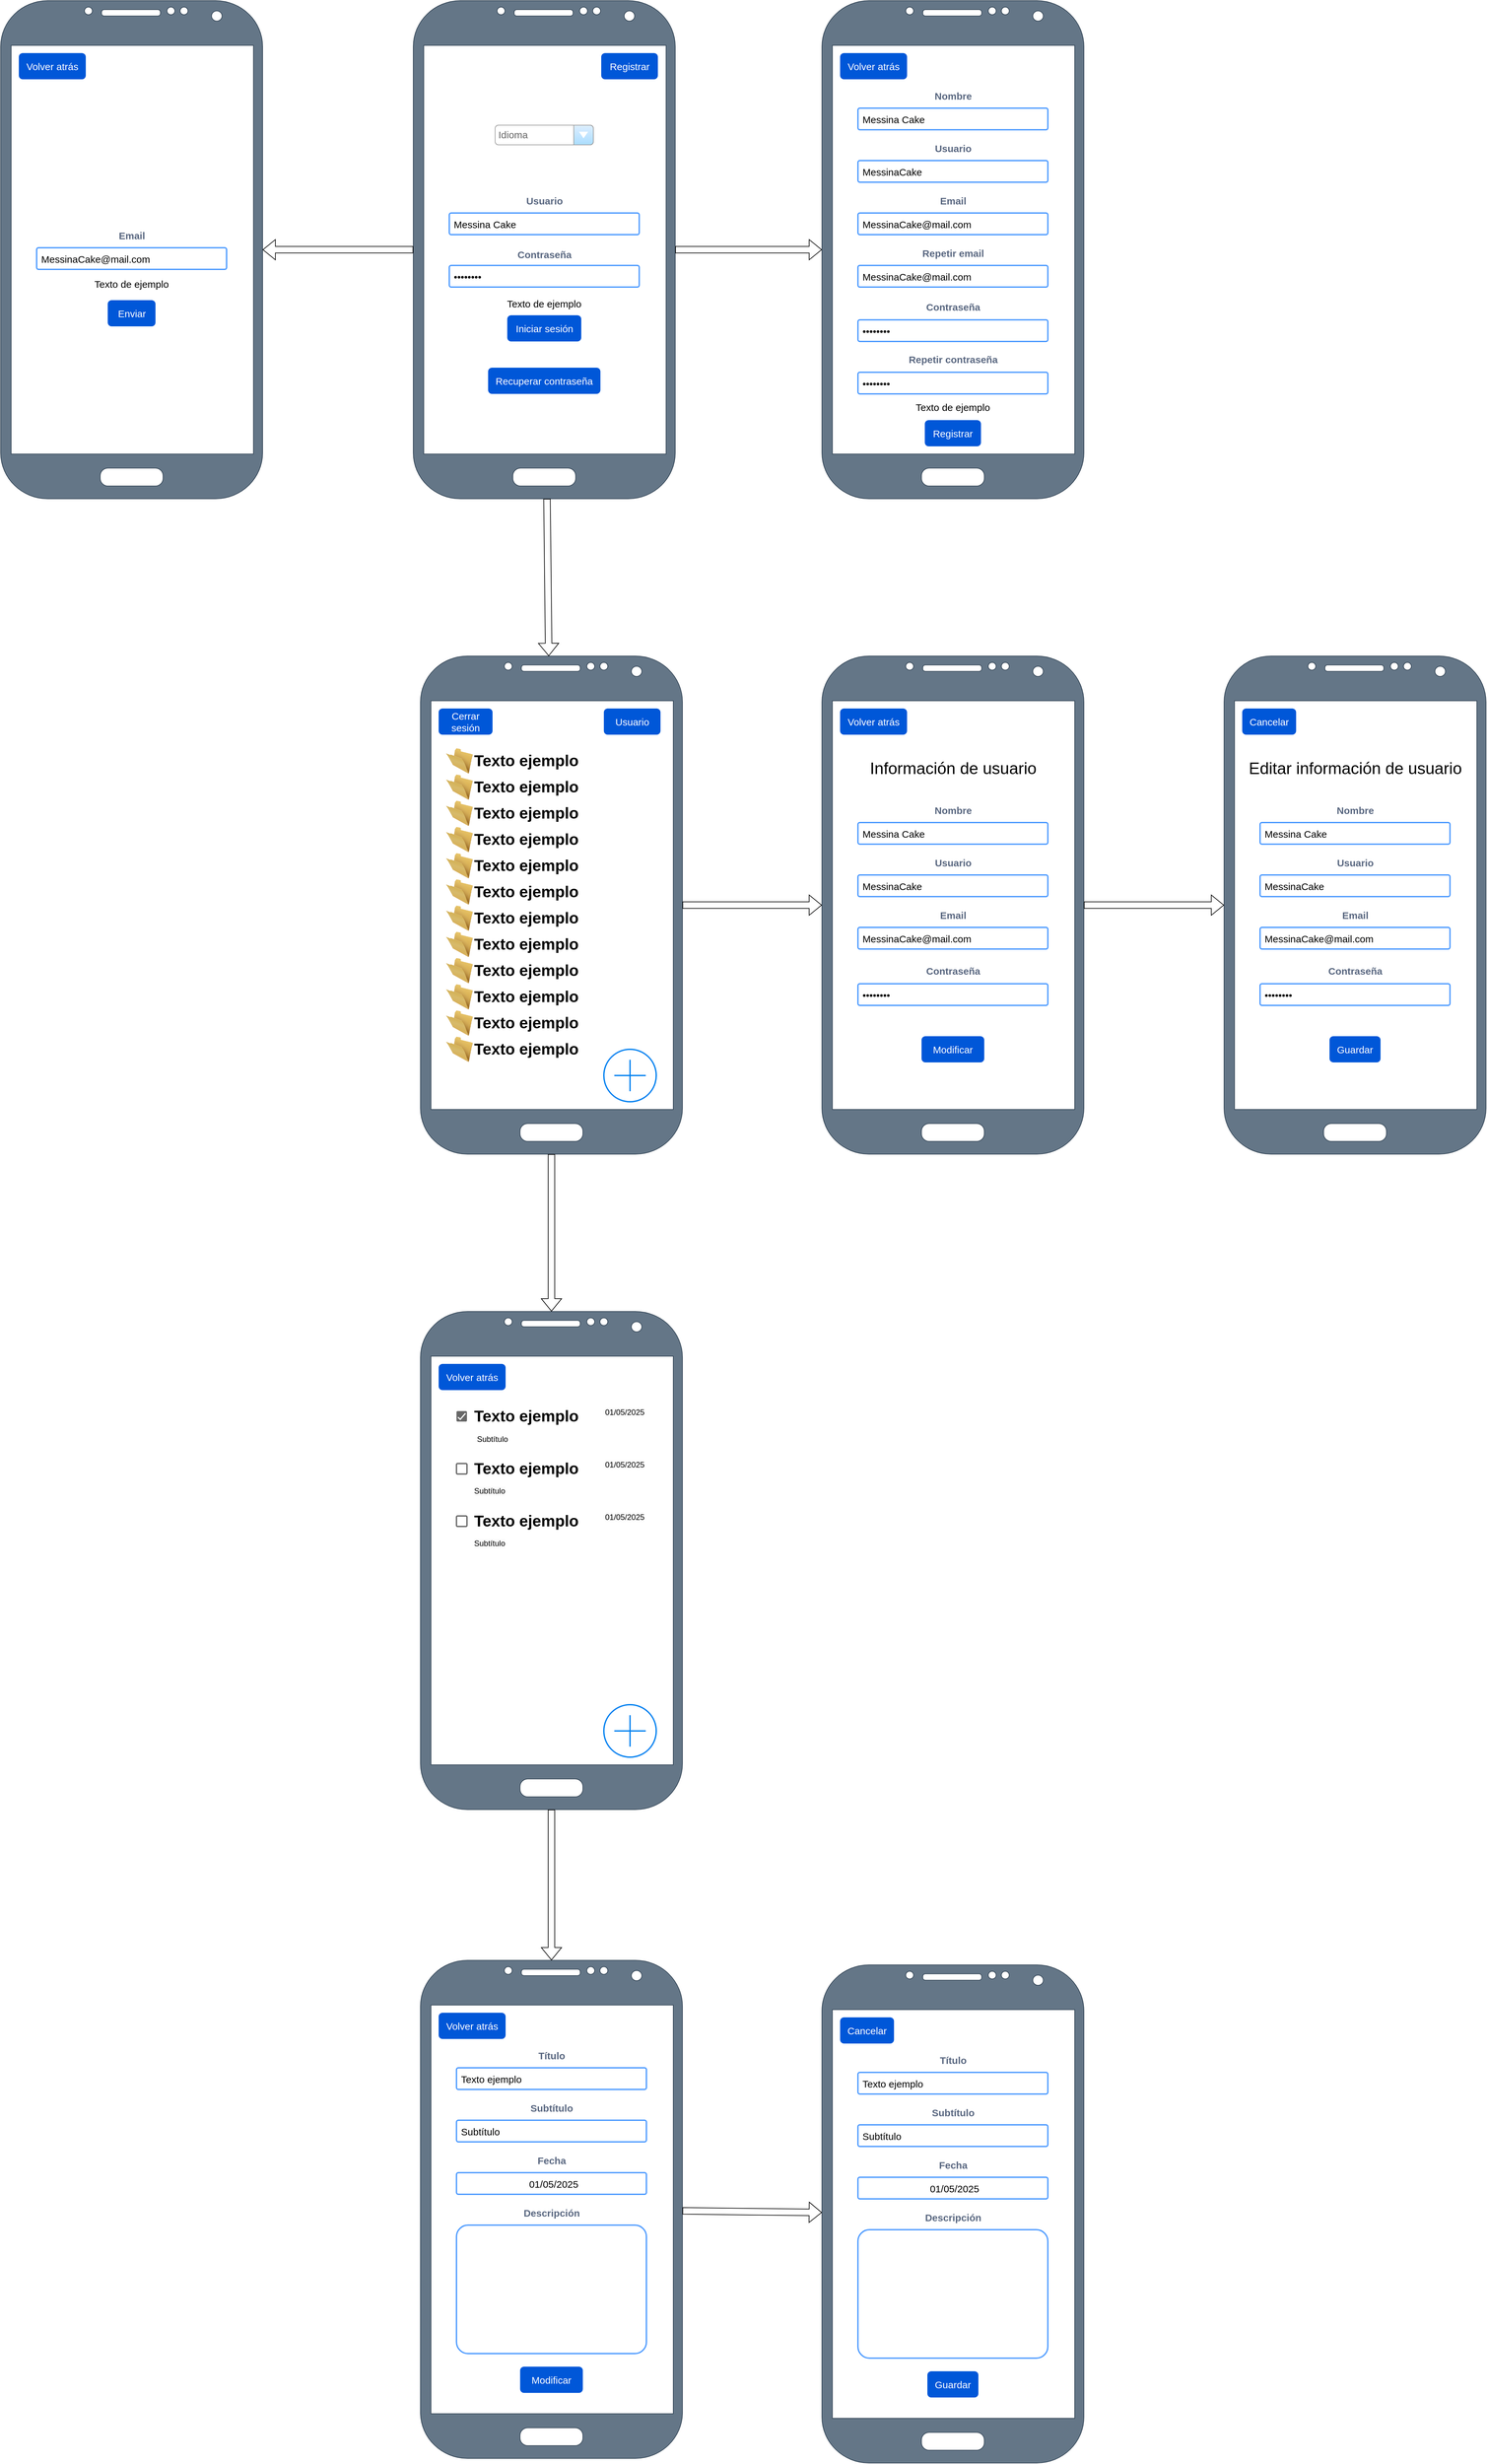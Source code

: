 <mxfile version="26.1.1">
  <diagram name="Página-1" id="flc5sUwKKdCrUPmqjPBa">
    <mxGraphModel dx="2868" dy="1750" grid="1" gridSize="10" guides="1" tooltips="1" connect="1" arrows="1" fold="1" page="1" pageScale="1" pageWidth="827" pageHeight="1169" math="0" shadow="0">
      <root>
        <mxCell id="0" />
        <mxCell id="1" parent="0" />
        <mxCell id="EY-6DQ8W8kvqgW8gxiSP-1" value="" style="verticalLabelPosition=bottom;verticalAlign=top;html=1;shadow=0;dashed=0;strokeWidth=1;shape=mxgraph.android.phone2;strokeColor=#314354;fillColor=#647687;fontColor=#ffffff;" parent="1" vertex="1">
          <mxGeometry x="630.03" y="40" width="400" height="760" as="geometry" />
        </mxCell>
        <mxCell id="EY-6DQ8W8kvqgW8gxiSP-2" value="&lt;sup&gt;&lt;font style=&quot;font-size: 15px;&quot;&gt;Usuario&lt;/font&gt;&lt;/sup&gt;" style="fillColor=none;strokeColor=none;html=1;fontSize=12;fontStyle=0;align=center;fontColor=#596780;fontStyle=1;fontSize=11" parent="1" vertex="1">
          <mxGeometry x="687.53" y="337" width="285" height="20" as="geometry" />
        </mxCell>
        <mxCell id="EY-6DQ8W8kvqgW8gxiSP-3" value="&lt;font style=&quot;font-size: 15px;&quot;&gt;Messina Cake&lt;/font&gt;" style="rounded=1;arcSize=9;align=left;spacingLeft=5;strokeColor=#4C9AFF;html=1;strokeWidth=2;fontSize=12" parent="1" vertex="1">
          <mxGeometry x="685.04" y="364" width="290" height="33" as="geometry" />
        </mxCell>
        <mxCell id="EY-6DQ8W8kvqgW8gxiSP-4" value="&lt;font style=&quot;font-size: 15px;&quot;&gt;Contraseña&lt;/font&gt;" style="fillColor=none;strokeColor=none;html=1;fontSize=11;fontStyle=0;align=center;fontColor=#596780;fontStyle=1;fontSize=11" parent="1" vertex="1">
          <mxGeometry x="687.53" y="417" width="285" height="20" as="geometry" />
        </mxCell>
        <mxCell id="EY-6DQ8W8kvqgW8gxiSP-5" value="&lt;font style=&quot;font-size: 15px;&quot;&gt;••••••••&lt;/font&gt;" style="rounded=1;arcSize=9;align=left;spacingLeft=5;strokeColor=#4C9AFF;html=1;strokeWidth=2;fontSize=12" parent="1" vertex="1">
          <mxGeometry x="685.04" y="444" width="290" height="33" as="geometry" />
        </mxCell>
        <mxCell id="EY-6DQ8W8kvqgW8gxiSP-6" value="&lt;font style=&quot;font-size: 15px;&quot;&gt;Iniciar sesión&lt;/font&gt;" style="rounded=1;fillColor=#0057D8;strokeColor=none;html=1;whiteSpace=wrap;fontColor=#ffffff;align=center;verticalAlign=middle;fontStyle=0;fontSize=12;sketch=0;" parent="1" vertex="1">
          <mxGeometry x="773.53" y="520" width="113" height="40" as="geometry" />
        </mxCell>
        <mxCell id="EY-6DQ8W8kvqgW8gxiSP-7" value="&lt;font style=&quot;font-size: 15px;&quot;&gt;Recuperar contraseña&lt;/font&gt;" style="rounded=1;fillColor=#0057D8;strokeColor=none;html=1;whiteSpace=wrap;fontColor=#ffffff;align=center;verticalAlign=middle;fontStyle=0;fontSize=12;sketch=0;" parent="1" vertex="1">
          <mxGeometry x="744.28" y="600" width="171.5" height="40" as="geometry" />
        </mxCell>
        <mxCell id="EY-6DQ8W8kvqgW8gxiSP-8" value="&lt;font style=&quot;font-size: 15px;&quot;&gt;Registrar&lt;/font&gt;" style="rounded=1;fillColor=#0057D8;strokeColor=none;html=1;whiteSpace=wrap;fontColor=#ffffff;align=center;verticalAlign=middle;fontStyle=0;fontSize=12;sketch=0;" parent="1" vertex="1">
          <mxGeometry x="917.03" y="120" width="86.5" height="40" as="geometry" />
        </mxCell>
        <mxCell id="EY-6DQ8W8kvqgW8gxiSP-9" value="&lt;font style=&quot;font-size: 15px;&quot;&gt;Idioma&lt;/font&gt;" style="strokeWidth=1;shadow=0;dashed=0;align=center;html=1;shape=mxgraph.mockup.forms.comboBox;strokeColor=#999999;fillColor=#ddeeff;align=left;fillColor2=#aaddff;mainText=;fontColor=#666666;fontSize=17;spacingLeft=3;gradientColor=none;" parent="1" vertex="1">
          <mxGeometry x="755.03" y="230" width="150" height="30" as="geometry" />
        </mxCell>
        <mxCell id="EY-6DQ8W8kvqgW8gxiSP-10" value="" style="verticalLabelPosition=bottom;verticalAlign=top;html=1;shadow=0;dashed=0;strokeWidth=1;shape=mxgraph.android.phone2;strokeColor=#314354;fillColor=#647687;fontColor=#ffffff;" parent="1" vertex="1">
          <mxGeometry x="1254" y="40" width="400" height="760" as="geometry" />
        </mxCell>
        <mxCell id="EY-6DQ8W8kvqgW8gxiSP-11" value="&lt;sup&gt;&lt;font style=&quot;font-size: 15px;&quot;&gt;Nombre&lt;/font&gt;&lt;/sup&gt;" style="fillColor=none;strokeColor=none;html=1;fontSize=12;fontStyle=0;align=center;fontColor=#596780;fontStyle=1;fontSize=11" parent="1" vertex="1">
          <mxGeometry x="1311.49" y="177" width="285" height="20" as="geometry" />
        </mxCell>
        <mxCell id="EY-6DQ8W8kvqgW8gxiSP-12" value="&lt;font style=&quot;font-size: 15px;&quot;&gt;Messina Cake&lt;/font&gt;" style="rounded=1;arcSize=9;align=left;spacingLeft=5;strokeColor=#4C9AFF;html=1;strokeWidth=2;fontSize=12" parent="1" vertex="1">
          <mxGeometry x="1309" y="204" width="290" height="33" as="geometry" />
        </mxCell>
        <mxCell id="EY-6DQ8W8kvqgW8gxiSP-16" value="&lt;font style=&quot;font-size: 15px;&quot;&gt;Registrar&lt;/font&gt;" style="rounded=1;fillColor=#0057D8;strokeColor=none;html=1;whiteSpace=wrap;fontColor=#ffffff;align=center;verticalAlign=middle;fontStyle=0;fontSize=12;sketch=0;" parent="1" vertex="1">
          <mxGeometry x="1411.1" y="680" width="85.75" height="40" as="geometry" />
        </mxCell>
        <mxCell id="EY-6DQ8W8kvqgW8gxiSP-17" value="&lt;font style=&quot;font-size: 15px;&quot;&gt;Volver atrás&lt;/font&gt;" style="rounded=1;fillColor=#0057D8;strokeColor=none;html=1;whiteSpace=wrap;fontColor=#ffffff;align=center;verticalAlign=middle;fontStyle=0;fontSize=12;sketch=0;" parent="1" vertex="1">
          <mxGeometry x="1281.75" y="120" width="102.25" height="40" as="geometry" />
        </mxCell>
        <mxCell id="EY-6DQ8W8kvqgW8gxiSP-19" value="&lt;sup&gt;&lt;font style=&quot;font-size: 15px;&quot;&gt;Repetir email&lt;/font&gt;&lt;/sup&gt;" style="fillColor=none;strokeColor=none;html=1;fontSize=12;fontStyle=0;align=center;fontColor=#596780;fontStyle=1;fontSize=11" parent="1" vertex="1">
          <mxGeometry x="1311.48" y="417" width="285" height="20" as="geometry" />
        </mxCell>
        <mxCell id="EY-6DQ8W8kvqgW8gxiSP-20" value="&lt;span style=&quot;font-size: 15px;&quot;&gt;MessinaCake@mail.com&lt;/span&gt;" style="rounded=1;arcSize=9;align=left;spacingLeft=5;strokeColor=#4C9AFF;html=1;strokeWidth=2;fontSize=12" parent="1" vertex="1">
          <mxGeometry x="1308.99" y="444" width="290" height="33" as="geometry" />
        </mxCell>
        <mxCell id="EY-6DQ8W8kvqgW8gxiSP-25" value="&lt;font style=&quot;font-size: 15px;&quot;&gt;Contraseña&lt;/font&gt;" style="fillColor=none;strokeColor=none;html=1;fontSize=11;fontStyle=0;align=center;fontColor=#596780;fontStyle=1;fontSize=11" parent="1" vertex="1">
          <mxGeometry x="1311.5" y="497" width="285" height="20" as="geometry" />
        </mxCell>
        <mxCell id="EY-6DQ8W8kvqgW8gxiSP-26" value="&lt;font style=&quot;font-size: 15px;&quot;&gt;••••••••&lt;/font&gt;" style="rounded=1;arcSize=9;align=left;spacingLeft=5;strokeColor=#4C9AFF;html=1;strokeWidth=2;fontSize=12" parent="1" vertex="1">
          <mxGeometry x="1309" y="527" width="290" height="33" as="geometry" />
        </mxCell>
        <mxCell id="EY-6DQ8W8kvqgW8gxiSP-27" value="&lt;font style=&quot;font-size: 15px;&quot;&gt;Repetir contraseña&lt;/font&gt;" style="fillColor=none;strokeColor=none;html=1;fontSize=11;fontStyle=0;align=center;fontColor=#596780;fontStyle=1;fontSize=11" parent="1" vertex="1">
          <mxGeometry x="1311.5" y="577" width="285" height="20" as="geometry" />
        </mxCell>
        <mxCell id="EY-6DQ8W8kvqgW8gxiSP-28" value="&lt;font style=&quot;font-size: 15px;&quot;&gt;••••••••&lt;/font&gt;" style="rounded=1;arcSize=9;align=left;spacingLeft=5;strokeColor=#4C9AFF;html=1;strokeWidth=2;fontSize=12" parent="1" vertex="1">
          <mxGeometry x="1309" y="607" width="290" height="33" as="geometry" />
        </mxCell>
        <mxCell id="EY-6DQ8W8kvqgW8gxiSP-29" value="&lt;sup&gt;&lt;font style=&quot;font-size: 15px;&quot;&gt;Usuario&lt;/font&gt;&lt;/sup&gt;" style="fillColor=none;strokeColor=none;html=1;fontSize=12;fontStyle=0;align=center;fontColor=#596780;fontStyle=1;fontSize=11" parent="1" vertex="1">
          <mxGeometry x="1311.49" y="257" width="285" height="20" as="geometry" />
        </mxCell>
        <mxCell id="EY-6DQ8W8kvqgW8gxiSP-30" value="&lt;font style=&quot;font-size: 15px;&quot;&gt;MessinaCake&lt;/font&gt;" style="rounded=1;arcSize=9;align=left;spacingLeft=5;strokeColor=#4C9AFF;html=1;strokeWidth=2;fontSize=12" parent="1" vertex="1">
          <mxGeometry x="1309" y="284" width="290" height="33" as="geometry" />
        </mxCell>
        <mxCell id="EY-6DQ8W8kvqgW8gxiSP-31" value="&lt;sup&gt;&lt;font style=&quot;font-size: 15px;&quot;&gt;Email&lt;/font&gt;&lt;/sup&gt;" style="fillColor=none;strokeColor=none;html=1;fontSize=12;fontStyle=0;align=center;fontColor=#596780;fontStyle=1;fontSize=11" parent="1" vertex="1">
          <mxGeometry x="1311.49" y="337" width="285" height="20" as="geometry" />
        </mxCell>
        <mxCell id="EY-6DQ8W8kvqgW8gxiSP-32" value="&lt;font style=&quot;font-size: 15px;&quot;&gt;MessinaCake@mail.com&lt;/font&gt;" style="rounded=1;arcSize=9;align=left;spacingLeft=5;strokeColor=#4C9AFF;html=1;strokeWidth=2;fontSize=12" parent="1" vertex="1">
          <mxGeometry x="1309" y="364" width="290" height="33" as="geometry" />
        </mxCell>
        <mxCell id="EY-6DQ8W8kvqgW8gxiSP-33" value="&lt;font style=&quot;font-size: 15px;&quot;&gt;Texto de ejemplo&lt;/font&gt;" style="text;html=1;align=center;verticalAlign=middle;whiteSpace=wrap;rounded=0;" parent="1" vertex="1">
          <mxGeometry x="1393.98" y="645" width="120.03" height="30" as="geometry" />
        </mxCell>
        <mxCell id="EY-6DQ8W8kvqgW8gxiSP-37" value="&lt;font style=&quot;font-size: 15px;&quot;&gt;Texto de ejemplo&lt;/font&gt;" style="text;html=1;align=center;verticalAlign=middle;whiteSpace=wrap;rounded=0;" parent="1" vertex="1">
          <mxGeometry x="770.02" y="487" width="120.03" height="30" as="geometry" />
        </mxCell>
        <mxCell id="EY-6DQ8W8kvqgW8gxiSP-38" value="" style="verticalLabelPosition=bottom;verticalAlign=top;html=1;shadow=0;dashed=0;strokeWidth=1;shape=mxgraph.android.phone2;strokeColor=#314354;fillColor=#647687;fontColor=#ffffff;" parent="1" vertex="1">
          <mxGeometry y="40" width="400" height="760" as="geometry" />
        </mxCell>
        <mxCell id="EY-6DQ8W8kvqgW8gxiSP-41" value="&lt;font style=&quot;font-size: 15px;&quot;&gt;Enviar&lt;/font&gt;" style="rounded=1;fillColor=#0057D8;strokeColor=none;html=1;whiteSpace=wrap;fontColor=#ffffff;align=center;verticalAlign=middle;fontStyle=0;fontSize=12;sketch=0;" parent="1" vertex="1">
          <mxGeometry x="163.51" y="497" width="72.9" height="40" as="geometry" />
        </mxCell>
        <mxCell id="EY-6DQ8W8kvqgW8gxiSP-42" value="&lt;font style=&quot;font-size: 15px;&quot;&gt;Volver atrás&lt;/font&gt;" style="rounded=1;fillColor=#0057D8;strokeColor=none;html=1;whiteSpace=wrap;fontColor=#ffffff;align=center;verticalAlign=middle;fontStyle=0;fontSize=12;sketch=0;" parent="1" vertex="1">
          <mxGeometry x="27.75" y="120" width="102.25" height="40" as="geometry" />
        </mxCell>
        <mxCell id="EY-6DQ8W8kvqgW8gxiSP-51" value="&lt;sup&gt;&lt;font style=&quot;font-size: 15px;&quot;&gt;Email&lt;/font&gt;&lt;/sup&gt;" style="fillColor=none;strokeColor=none;html=1;fontSize=12;fontStyle=0;align=center;fontColor=#596780;fontStyle=1;fontSize=11" parent="1" vertex="1">
          <mxGeometry x="57.46" y="390" width="285" height="20" as="geometry" />
        </mxCell>
        <mxCell id="EY-6DQ8W8kvqgW8gxiSP-52" value="&lt;font style=&quot;font-size: 15px;&quot;&gt;MessinaCake@mail.com&lt;/font&gt;" style="rounded=1;arcSize=9;align=left;spacingLeft=5;strokeColor=#4C9AFF;html=1;strokeWidth=2;fontSize=12" parent="1" vertex="1">
          <mxGeometry x="54.97" y="417" width="290" height="33" as="geometry" />
        </mxCell>
        <mxCell id="EY-6DQ8W8kvqgW8gxiSP-53" value="&lt;font style=&quot;font-size: 15px;&quot;&gt;Texto de ejemplo&lt;/font&gt;" style="text;html=1;align=center;verticalAlign=middle;whiteSpace=wrap;rounded=0;" parent="1" vertex="1">
          <mxGeometry x="139.99" y="457" width="120.03" height="30" as="geometry" />
        </mxCell>
        <mxCell id="EY-6DQ8W8kvqgW8gxiSP-54" value="" style="verticalLabelPosition=bottom;verticalAlign=top;html=1;shadow=0;dashed=0;strokeWidth=1;shape=mxgraph.android.phone2;strokeColor=#314354;fillColor=#647687;fontColor=#ffffff;" parent="1" vertex="1">
          <mxGeometry x="1253.98" y="1040" width="400" height="760" as="geometry" />
        </mxCell>
        <mxCell id="EY-6DQ8W8kvqgW8gxiSP-55" value="&lt;sup&gt;&lt;font style=&quot;font-size: 15px;&quot;&gt;Nombre&lt;/font&gt;&lt;/sup&gt;" style="fillColor=none;strokeColor=none;html=1;fontSize=12;fontStyle=0;align=center;fontColor=#596780;fontStyle=1;fontSize=11" parent="1" vertex="1">
          <mxGeometry x="1311.48" y="1267" width="285" height="20" as="geometry" />
        </mxCell>
        <mxCell id="EY-6DQ8W8kvqgW8gxiSP-56" value="&lt;font style=&quot;font-size: 15px;&quot;&gt;Messina Cake&lt;/font&gt;" style="rounded=1;arcSize=9;align=left;spacingLeft=5;strokeColor=#4C9AFF;html=1;strokeWidth=2;fontSize=12" parent="1" vertex="1">
          <mxGeometry x="1308.99" y="1294" width="290" height="33" as="geometry" />
        </mxCell>
        <mxCell id="EY-6DQ8W8kvqgW8gxiSP-58" value="&lt;font style=&quot;font-size: 15px;&quot;&gt;Volver atrás&lt;/font&gt;" style="rounded=1;fillColor=#0057D8;strokeColor=none;html=1;whiteSpace=wrap;fontColor=#ffffff;align=center;verticalAlign=middle;fontStyle=0;fontSize=12;sketch=0;" parent="1" vertex="1">
          <mxGeometry x="1281.73" y="1120" width="102.25" height="40" as="geometry" />
        </mxCell>
        <mxCell id="EY-6DQ8W8kvqgW8gxiSP-61" value="&lt;font style=&quot;font-size: 15px;&quot;&gt;Contraseña&lt;/font&gt;" style="fillColor=none;strokeColor=none;html=1;fontSize=11;fontStyle=0;align=center;fontColor=#596780;fontStyle=1;fontSize=11" parent="1" vertex="1">
          <mxGeometry x="1311.48" y="1510" width="285" height="20" as="geometry" />
        </mxCell>
        <mxCell id="EY-6DQ8W8kvqgW8gxiSP-62" value="&lt;font style=&quot;font-size: 15px;&quot;&gt;••••••••&lt;/font&gt;" style="rounded=1;arcSize=9;align=left;spacingLeft=5;strokeColor=#4C9AFF;html=1;strokeWidth=2;fontSize=12" parent="1" vertex="1">
          <mxGeometry x="1308.98" y="1540" width="290" height="33" as="geometry" />
        </mxCell>
        <mxCell id="EY-6DQ8W8kvqgW8gxiSP-65" value="&lt;sup&gt;&lt;font style=&quot;font-size: 15px;&quot;&gt;Usuario&lt;/font&gt;&lt;/sup&gt;" style="fillColor=none;strokeColor=none;html=1;fontSize=12;fontStyle=0;align=center;fontColor=#596780;fontStyle=1;fontSize=11" parent="1" vertex="1">
          <mxGeometry x="1311.48" y="1347" width="285" height="20" as="geometry" />
        </mxCell>
        <mxCell id="EY-6DQ8W8kvqgW8gxiSP-66" value="&lt;font style=&quot;font-size: 15px;&quot;&gt;MessinaCake&lt;/font&gt;" style="rounded=1;arcSize=9;align=left;spacingLeft=5;strokeColor=#4C9AFF;html=1;strokeWidth=2;fontSize=12" parent="1" vertex="1">
          <mxGeometry x="1308.99" y="1374" width="290" height="33" as="geometry" />
        </mxCell>
        <mxCell id="EY-6DQ8W8kvqgW8gxiSP-67" value="&lt;sup&gt;&lt;font style=&quot;font-size: 15px;&quot;&gt;Email&lt;/font&gt;&lt;/sup&gt;" style="fillColor=none;strokeColor=none;html=1;fontSize=12;fontStyle=0;align=center;fontColor=#596780;fontStyle=1;fontSize=11" parent="1" vertex="1">
          <mxGeometry x="1311.48" y="1427" width="285" height="20" as="geometry" />
        </mxCell>
        <mxCell id="EY-6DQ8W8kvqgW8gxiSP-68" value="&lt;font style=&quot;font-size: 15px;&quot;&gt;MessinaCake@mail.com&lt;/font&gt;" style="rounded=1;arcSize=9;align=left;spacingLeft=5;strokeColor=#4C9AFF;html=1;strokeWidth=2;fontSize=12" parent="1" vertex="1">
          <mxGeometry x="1308.99" y="1454" width="290" height="33" as="geometry" />
        </mxCell>
        <mxCell id="EY-6DQ8W8kvqgW8gxiSP-70" value="&lt;font style=&quot;font-size: 25px;&quot;&gt;Información de usuario&lt;/font&gt;" style="text;html=1;align=center;verticalAlign=middle;resizable=0;points=[];autosize=1;strokeColor=none;fillColor=none;" parent="1" vertex="1">
          <mxGeometry x="1313.98" y="1190" width="280" height="40" as="geometry" />
        </mxCell>
        <mxCell id="EY-6DQ8W8kvqgW8gxiSP-71" value="&lt;font style=&quot;font-size: 15px;&quot;&gt;Modificar&lt;/font&gt;" style="rounded=1;fillColor=#0057D8;strokeColor=none;html=1;whiteSpace=wrap;fontColor=#ffffff;align=center;verticalAlign=middle;fontStyle=0;fontSize=12;sketch=0;" parent="1" vertex="1">
          <mxGeometry x="1406.11" y="1620" width="95.75" height="40" as="geometry" />
        </mxCell>
        <mxCell id="EY-6DQ8W8kvqgW8gxiSP-72" value="" style="verticalLabelPosition=bottom;verticalAlign=top;html=1;shadow=0;dashed=0;strokeWidth=1;shape=mxgraph.android.phone2;strokeColor=#314354;fillColor=#647687;fontColor=#ffffff;" parent="1" vertex="1">
          <mxGeometry x="1868" y="1040" width="400" height="760" as="geometry" />
        </mxCell>
        <mxCell id="EY-6DQ8W8kvqgW8gxiSP-73" value="&lt;sup&gt;&lt;font style=&quot;font-size: 15px;&quot;&gt;Nombre&lt;/font&gt;&lt;/sup&gt;" style="fillColor=none;strokeColor=none;html=1;fontSize=12;fontStyle=0;align=center;fontColor=#596780;fontStyle=1;fontSize=11" parent="1" vertex="1">
          <mxGeometry x="1925.5" y="1267" width="285" height="20" as="geometry" />
        </mxCell>
        <mxCell id="EY-6DQ8W8kvqgW8gxiSP-74" value="&lt;font style=&quot;font-size: 15px;&quot;&gt;Messina Cake&lt;/font&gt;" style="rounded=1;arcSize=9;align=left;spacingLeft=5;strokeColor=#4C9AFF;html=1;strokeWidth=2;fontSize=12" parent="1" vertex="1">
          <mxGeometry x="1923.01" y="1294" width="290" height="33" as="geometry" />
        </mxCell>
        <mxCell id="EY-6DQ8W8kvqgW8gxiSP-75" value="&lt;font style=&quot;font-size: 15px;&quot;&gt;Cancelar&lt;/font&gt;" style="rounded=1;fillColor=#0057D8;strokeColor=none;html=1;whiteSpace=wrap;fontColor=#ffffff;align=center;verticalAlign=middle;fontStyle=0;fontSize=12;sketch=0;" parent="1" vertex="1">
          <mxGeometry x="1895.75" y="1120" width="82.28" height="40" as="geometry" />
        </mxCell>
        <mxCell id="EY-6DQ8W8kvqgW8gxiSP-76" value="&lt;font style=&quot;font-size: 15px;&quot;&gt;Contraseña&lt;/font&gt;" style="fillColor=none;strokeColor=none;html=1;fontSize=11;fontStyle=0;align=center;fontColor=#596780;fontStyle=1;fontSize=11" parent="1" vertex="1">
          <mxGeometry x="1925.5" y="1510" width="285" height="20" as="geometry" />
        </mxCell>
        <mxCell id="EY-6DQ8W8kvqgW8gxiSP-77" value="&lt;font style=&quot;font-size: 15px;&quot;&gt;••••••••&lt;/font&gt;" style="rounded=1;arcSize=9;align=left;spacingLeft=5;strokeColor=#4C9AFF;html=1;strokeWidth=2;fontSize=12" parent="1" vertex="1">
          <mxGeometry x="1923" y="1540" width="290" height="33" as="geometry" />
        </mxCell>
        <mxCell id="EY-6DQ8W8kvqgW8gxiSP-78" value="&lt;sup&gt;&lt;font style=&quot;font-size: 15px;&quot;&gt;Usuario&lt;/font&gt;&lt;/sup&gt;" style="fillColor=none;strokeColor=none;html=1;fontSize=12;fontStyle=0;align=center;fontColor=#596780;fontStyle=1;fontSize=11" parent="1" vertex="1">
          <mxGeometry x="1925.5" y="1347" width="285" height="20" as="geometry" />
        </mxCell>
        <mxCell id="EY-6DQ8W8kvqgW8gxiSP-79" value="&lt;font style=&quot;font-size: 15px;&quot;&gt;MessinaCake&lt;/font&gt;" style="rounded=1;arcSize=9;align=left;spacingLeft=5;strokeColor=#4C9AFF;html=1;strokeWidth=2;fontSize=12" parent="1" vertex="1">
          <mxGeometry x="1923.01" y="1374" width="290" height="33" as="geometry" />
        </mxCell>
        <mxCell id="EY-6DQ8W8kvqgW8gxiSP-80" value="&lt;sup&gt;&lt;font style=&quot;font-size: 15px;&quot;&gt;Email&lt;/font&gt;&lt;/sup&gt;" style="fillColor=none;strokeColor=none;html=1;fontSize=12;fontStyle=0;align=center;fontColor=#596780;fontStyle=1;fontSize=11" parent="1" vertex="1">
          <mxGeometry x="1925.5" y="1427" width="285" height="20" as="geometry" />
        </mxCell>
        <mxCell id="EY-6DQ8W8kvqgW8gxiSP-81" value="&lt;font style=&quot;font-size: 15px;&quot;&gt;MessinaCake@mail.com&lt;/font&gt;" style="rounded=1;arcSize=9;align=left;spacingLeft=5;strokeColor=#4C9AFF;html=1;strokeWidth=2;fontSize=12" parent="1" vertex="1">
          <mxGeometry x="1923.01" y="1454" width="290" height="33" as="geometry" />
        </mxCell>
        <mxCell id="EY-6DQ8W8kvqgW8gxiSP-82" value="&lt;font style=&quot;font-size: 25px;&quot;&gt;Editar información de usuario&lt;/font&gt;" style="text;html=1;align=center;verticalAlign=middle;resizable=0;points=[];autosize=1;strokeColor=none;fillColor=none;" parent="1" vertex="1">
          <mxGeometry x="1893" y="1190" width="350" height="40" as="geometry" />
        </mxCell>
        <mxCell id="EY-6DQ8W8kvqgW8gxiSP-83" value="&lt;font style=&quot;font-size: 15px;&quot;&gt;Guardar&lt;/font&gt;" style="rounded=1;fillColor=#0057D8;strokeColor=none;html=1;whiteSpace=wrap;fontColor=#ffffff;align=center;verticalAlign=middle;fontStyle=0;fontSize=12;sketch=0;" parent="1" vertex="1">
          <mxGeometry x="2029.05" y="1620" width="77.9" height="40" as="geometry" />
        </mxCell>
        <mxCell id="EY-6DQ8W8kvqgW8gxiSP-85" value="" style="verticalLabelPosition=bottom;verticalAlign=top;html=1;shadow=0;dashed=0;strokeWidth=1;shape=mxgraph.android.phone2;strokeColor=#314354;fillColor=#647687;fontColor=#ffffff;" parent="1" vertex="1">
          <mxGeometry x="641.02" y="1040" width="400" height="760" as="geometry" />
        </mxCell>
        <mxCell id="EY-6DQ8W8kvqgW8gxiSP-88" value="&lt;font style=&quot;font-size: 15px;&quot;&gt;Cerrar sesión&lt;/font&gt;" style="rounded=1;fillColor=#0057D8;strokeColor=none;html=1;whiteSpace=wrap;fontColor=#ffffff;align=center;verticalAlign=middle;fontStyle=0;fontSize=12;sketch=0;" parent="1" vertex="1">
          <mxGeometry x="668.77" y="1120" width="82.28" height="40" as="geometry" />
        </mxCell>
        <mxCell id="cjB387I_RWza-UjQg0eI-3" value="" style="html=1;verticalLabelPosition=bottom;align=center;labelBackgroundColor=#ffffff;verticalAlign=top;strokeWidth=2;strokeColor=#0080F0;shadow=0;dashed=0;shape=mxgraph.ios7.icons.add;" vertex="1" parent="1">
          <mxGeometry x="921.02" y="1640" width="80" height="80" as="geometry" />
        </mxCell>
        <mxCell id="cjB387I_RWza-UjQg0eI-4" value="" style="image;html=1;image=img/lib/clip_art/general/Empty_Folder_128x128.png" vertex="1" parent="1">
          <mxGeometry x="679.93" y="1180" width="41.09" height="40" as="geometry" />
        </mxCell>
        <mxCell id="cjB387I_RWza-UjQg0eI-5" value="Texto ejemplo" style="text;strokeColor=none;fillColor=none;html=1;fontSize=24;fontStyle=1;verticalAlign=middle;align=left;" vertex="1" parent="1">
          <mxGeometry x="721.02" y="1180" width="100" height="40" as="geometry" />
        </mxCell>
        <mxCell id="cjB387I_RWza-UjQg0eI-6" value="" style="image;html=1;image=img/lib/clip_art/general/Empty_Folder_128x128.png" vertex="1" parent="1">
          <mxGeometry x="679.93" y="1220" width="41.09" height="40" as="geometry" />
        </mxCell>
        <mxCell id="cjB387I_RWza-UjQg0eI-7" value="Texto ejemplo" style="text;strokeColor=none;fillColor=none;html=1;fontSize=24;fontStyle=1;verticalAlign=middle;align=left;" vertex="1" parent="1">
          <mxGeometry x="721.02" y="1220" width="100" height="40" as="geometry" />
        </mxCell>
        <mxCell id="cjB387I_RWza-UjQg0eI-8" value="" style="image;html=1;image=img/lib/clip_art/general/Empty_Folder_128x128.png" vertex="1" parent="1">
          <mxGeometry x="679.93" y="1260" width="41.09" height="40" as="geometry" />
        </mxCell>
        <mxCell id="cjB387I_RWza-UjQg0eI-9" value="Texto ejemplo" style="text;strokeColor=none;fillColor=none;html=1;fontSize=24;fontStyle=1;verticalAlign=middle;align=left;" vertex="1" parent="1">
          <mxGeometry x="721.02" y="1260" width="100" height="40" as="geometry" />
        </mxCell>
        <mxCell id="cjB387I_RWza-UjQg0eI-10" value="" style="image;html=1;image=img/lib/clip_art/general/Empty_Folder_128x128.png" vertex="1" parent="1">
          <mxGeometry x="679.93" y="1300" width="41.09" height="40" as="geometry" />
        </mxCell>
        <mxCell id="cjB387I_RWza-UjQg0eI-11" value="Texto ejemplo" style="text;strokeColor=none;fillColor=none;html=1;fontSize=24;fontStyle=1;verticalAlign=middle;align=left;" vertex="1" parent="1">
          <mxGeometry x="721.02" y="1300" width="100" height="40" as="geometry" />
        </mxCell>
        <mxCell id="cjB387I_RWza-UjQg0eI-12" value="" style="image;html=1;image=img/lib/clip_art/general/Empty_Folder_128x128.png" vertex="1" parent="1">
          <mxGeometry x="679.93" y="1340" width="41.09" height="40" as="geometry" />
        </mxCell>
        <mxCell id="cjB387I_RWza-UjQg0eI-13" value="Texto ejemplo" style="text;strokeColor=none;fillColor=none;html=1;fontSize=24;fontStyle=1;verticalAlign=middle;align=left;" vertex="1" parent="1">
          <mxGeometry x="721.02" y="1340" width="100" height="40" as="geometry" />
        </mxCell>
        <mxCell id="cjB387I_RWza-UjQg0eI-14" value="" style="image;html=1;image=img/lib/clip_art/general/Empty_Folder_128x128.png" vertex="1" parent="1">
          <mxGeometry x="679.93" y="1380" width="41.09" height="40" as="geometry" />
        </mxCell>
        <mxCell id="cjB387I_RWza-UjQg0eI-15" value="Texto ejemplo" style="text;strokeColor=none;fillColor=none;html=1;fontSize=24;fontStyle=1;verticalAlign=middle;align=left;" vertex="1" parent="1">
          <mxGeometry x="721.02" y="1380" width="100" height="40" as="geometry" />
        </mxCell>
        <mxCell id="cjB387I_RWza-UjQg0eI-16" value="" style="image;html=1;image=img/lib/clip_art/general/Empty_Folder_128x128.png" vertex="1" parent="1">
          <mxGeometry x="679.93" y="1420" width="41.09" height="40" as="geometry" />
        </mxCell>
        <mxCell id="cjB387I_RWza-UjQg0eI-17" value="Texto ejemplo" style="text;strokeColor=none;fillColor=none;html=1;fontSize=24;fontStyle=1;verticalAlign=middle;align=left;" vertex="1" parent="1">
          <mxGeometry x="721.02" y="1420" width="100" height="40" as="geometry" />
        </mxCell>
        <mxCell id="cjB387I_RWza-UjQg0eI-18" value="" style="image;html=1;image=img/lib/clip_art/general/Empty_Folder_128x128.png" vertex="1" parent="1">
          <mxGeometry x="679.93" y="1460" width="41.09" height="40" as="geometry" />
        </mxCell>
        <mxCell id="cjB387I_RWza-UjQg0eI-19" value="Texto ejemplo" style="text;strokeColor=none;fillColor=none;html=1;fontSize=24;fontStyle=1;verticalAlign=middle;align=left;" vertex="1" parent="1">
          <mxGeometry x="721.02" y="1460" width="100" height="40" as="geometry" />
        </mxCell>
        <mxCell id="cjB387I_RWza-UjQg0eI-20" value="" style="image;html=1;image=img/lib/clip_art/general/Empty_Folder_128x128.png" vertex="1" parent="1">
          <mxGeometry x="679.93" y="1500" width="41.09" height="40" as="geometry" />
        </mxCell>
        <mxCell id="cjB387I_RWza-UjQg0eI-21" value="Texto ejemplo" style="text;strokeColor=none;fillColor=none;html=1;fontSize=24;fontStyle=1;verticalAlign=middle;align=left;" vertex="1" parent="1">
          <mxGeometry x="721.02" y="1500" width="100" height="40" as="geometry" />
        </mxCell>
        <mxCell id="cjB387I_RWza-UjQg0eI-22" value="" style="image;html=1;image=img/lib/clip_art/general/Empty_Folder_128x128.png" vertex="1" parent="1">
          <mxGeometry x="679.93" y="1540" width="41.09" height="40" as="geometry" />
        </mxCell>
        <mxCell id="cjB387I_RWza-UjQg0eI-23" value="Texto ejemplo" style="text;strokeColor=none;fillColor=none;html=1;fontSize=24;fontStyle=1;verticalAlign=middle;align=left;" vertex="1" parent="1">
          <mxGeometry x="721.02" y="1540" width="100" height="40" as="geometry" />
        </mxCell>
        <mxCell id="cjB387I_RWza-UjQg0eI-24" value="" style="image;html=1;image=img/lib/clip_art/general/Empty_Folder_128x128.png" vertex="1" parent="1">
          <mxGeometry x="679.93" y="1580" width="41.09" height="40" as="geometry" />
        </mxCell>
        <mxCell id="cjB387I_RWza-UjQg0eI-25" value="Texto ejemplo" style="text;strokeColor=none;fillColor=none;html=1;fontSize=24;fontStyle=1;verticalAlign=middle;align=left;" vertex="1" parent="1">
          <mxGeometry x="721.02" y="1580" width="100" height="40" as="geometry" />
        </mxCell>
        <mxCell id="cjB387I_RWza-UjQg0eI-26" value="" style="image;html=1;image=img/lib/clip_art/general/Empty_Folder_128x128.png" vertex="1" parent="1">
          <mxGeometry x="679.93" y="1620" width="41.09" height="40" as="geometry" />
        </mxCell>
        <mxCell id="cjB387I_RWza-UjQg0eI-27" value="Texto ejemplo" style="text;strokeColor=none;fillColor=none;html=1;fontSize=24;fontStyle=1;verticalAlign=middle;align=left;" vertex="1" parent="1">
          <mxGeometry x="721.02" y="1620" width="100" height="40" as="geometry" />
        </mxCell>
        <mxCell id="cjB387I_RWza-UjQg0eI-82" value="" style="verticalLabelPosition=bottom;verticalAlign=top;html=1;shadow=0;dashed=0;strokeWidth=1;shape=mxgraph.android.phone2;strokeColor=#314354;fillColor=#647687;fontColor=#ffffff;" vertex="1" parent="1">
          <mxGeometry x="641.02" y="2040" width="400" height="760" as="geometry" />
        </mxCell>
        <mxCell id="cjB387I_RWza-UjQg0eI-84" value="" style="html=1;verticalLabelPosition=bottom;align=center;labelBackgroundColor=#ffffff;verticalAlign=top;strokeWidth=2;strokeColor=#0080F0;shadow=0;dashed=0;shape=mxgraph.ios7.icons.add;" vertex="1" parent="1">
          <mxGeometry x="921.02" y="2640" width="80" height="80" as="geometry" />
        </mxCell>
        <mxCell id="cjB387I_RWza-UjQg0eI-86" value="Texto ejemplo" style="text;strokeColor=none;fillColor=none;html=1;fontSize=24;fontStyle=1;verticalAlign=middle;align=left;" vertex="1" parent="1">
          <mxGeometry x="721.02" y="2180" width="100" height="40" as="geometry" />
        </mxCell>
        <mxCell id="cjB387I_RWza-UjQg0eI-88" value="Texto ejemplo" style="text;strokeColor=none;fillColor=none;html=1;fontSize=24;fontStyle=1;verticalAlign=middle;align=left;" vertex="1" parent="1">
          <mxGeometry x="721.02" y="2260" width="100" height="40" as="geometry" />
        </mxCell>
        <mxCell id="cjB387I_RWza-UjQg0eI-90" value="Texto ejemplo" style="text;strokeColor=none;fillColor=none;html=1;fontSize=24;fontStyle=1;verticalAlign=middle;align=left;" vertex="1" parent="1">
          <mxGeometry x="721.02" y="2340" width="100" height="40" as="geometry" />
        </mxCell>
        <mxCell id="cjB387I_RWza-UjQg0eI-109" value="" style="dashed=0;labelPosition=right;align=left;shape=mxgraph.gmdl.checkbox;strokeColor=none;fillColor=#676767;strokeWidth=2;aspect=fixed;sketch=0;html=1;" vertex="1" parent="1">
          <mxGeometry x="696.02" y="2192" width="16" height="16" as="geometry" />
        </mxCell>
        <mxCell id="cjB387I_RWza-UjQg0eI-110" value="" style="dashed=0;labelPosition=right;align=left;shape=mxgraph.gmdl.checkbox;strokeColor=#666666;fillColor=none;strokeWidth=2;aspect=fixed;sketch=0;html=1;" vertex="1" parent="1">
          <mxGeometry x="696.02" y="2272" width="16" height="16" as="geometry" />
        </mxCell>
        <mxCell id="cjB387I_RWza-UjQg0eI-111" value="" style="dashed=0;labelPosition=right;align=left;shape=mxgraph.gmdl.checkbox;strokeColor=#666666;fillColor=none;strokeWidth=2;aspect=fixed;sketch=0;html=1;" vertex="1" parent="1">
          <mxGeometry x="696.02" y="2352" width="16" height="16" as="geometry" />
        </mxCell>
        <mxCell id="cjB387I_RWza-UjQg0eI-112" value="Subtítulo" style="text;html=1;align=center;verticalAlign=middle;whiteSpace=wrap;rounded=0;" vertex="1" parent="1">
          <mxGeometry x="721.02" y="2220" width="60" height="30" as="geometry" />
        </mxCell>
        <mxCell id="cjB387I_RWza-UjQg0eI-113" value="&lt;span style=&quot;color: rgb(0, 0, 0); font-family: Helvetica; font-size: 12px; font-style: normal; font-variant-ligatures: normal; font-variant-caps: normal; font-weight: 400; letter-spacing: normal; orphans: 2; text-align: center; text-indent: 0px; text-transform: none; widows: 2; word-spacing: 0px; -webkit-text-stroke-width: 0px; white-space: normal; background-color: rgb(251, 251, 251); text-decoration-thickness: initial; text-decoration-style: initial; text-decoration-color: initial; display: inline !important; float: none;&quot;&gt;Subtítulo&lt;/span&gt;" style="text;whiteSpace=wrap;html=1;" vertex="1" parent="1">
          <mxGeometry x="721.02" y="2300" width="80" height="40" as="geometry" />
        </mxCell>
        <mxCell id="cjB387I_RWza-UjQg0eI-114" value="&lt;span style=&quot;color: rgb(0, 0, 0); font-family: Helvetica; font-size: 12px; font-style: normal; font-variant-ligatures: normal; font-variant-caps: normal; font-weight: 400; letter-spacing: normal; orphans: 2; text-align: center; text-indent: 0px; text-transform: none; widows: 2; word-spacing: 0px; -webkit-text-stroke-width: 0px; white-space: normal; background-color: rgb(251, 251, 251); text-decoration-thickness: initial; text-decoration-style: initial; text-decoration-color: initial; display: inline !important; float: none;&quot;&gt;Subtítulo&lt;/span&gt;" style="text;whiteSpace=wrap;html=1;" vertex="1" parent="1">
          <mxGeometry x="721.02" y="2380" width="80" height="40" as="geometry" />
        </mxCell>
        <mxCell id="cjB387I_RWza-UjQg0eI-116" value="&lt;span style=&quot;color: rgb(0, 0, 0); font-family: Helvetica; font-size: 12px; font-style: normal; font-variant-ligatures: normal; font-variant-caps: normal; font-weight: 400; letter-spacing: normal; orphans: 2; text-indent: 0px; text-transform: none; widows: 2; word-spacing: 0px; -webkit-text-stroke-width: 0px; white-space: normal; background-color: rgb(251, 251, 251); text-decoration-thickness: initial; text-decoration-style: initial; text-decoration-color: initial; float: none; display: inline !important;&quot;&gt;01/05/2025&lt;/span&gt;" style="text;whiteSpace=wrap;html=1;align=left;" vertex="1" parent="1">
          <mxGeometry x="921.02" y="2260" width="90" height="40" as="geometry" />
        </mxCell>
        <mxCell id="cjB387I_RWza-UjQg0eI-117" value="&lt;span style=&quot;color: rgb(0, 0, 0); font-family: Helvetica; font-size: 12px; font-style: normal; font-variant-ligatures: normal; font-variant-caps: normal; font-weight: 400; letter-spacing: normal; orphans: 2; text-indent: 0px; text-transform: none; widows: 2; word-spacing: 0px; -webkit-text-stroke-width: 0px; white-space: normal; background-color: rgb(251, 251, 251); text-decoration-thickness: initial; text-decoration-style: initial; text-decoration-color: initial; float: none; display: inline !important;&quot;&gt;01/05/2025&lt;/span&gt;" style="text;whiteSpace=wrap;html=1;align=left;" vertex="1" parent="1">
          <mxGeometry x="921.02" y="2340" width="90" height="40" as="geometry" />
        </mxCell>
        <mxCell id="cjB387I_RWza-UjQg0eI-118" value="&lt;span style=&quot;color: rgb(0, 0, 0); font-family: Helvetica; font-size: 12px; font-style: normal; font-variant-ligatures: normal; font-variant-caps: normal; font-weight: 400; letter-spacing: normal; orphans: 2; text-indent: 0px; text-transform: none; widows: 2; word-spacing: 0px; -webkit-text-stroke-width: 0px; white-space: normal; background-color: rgb(251, 251, 251); text-decoration-thickness: initial; text-decoration-style: initial; text-decoration-color: initial; float: none; display: inline !important;&quot;&gt;01/05/2025&lt;/span&gt;" style="text;whiteSpace=wrap;html=1;align=left;" vertex="1" parent="1">
          <mxGeometry x="921.02" y="2180" width="90" height="40" as="geometry" />
        </mxCell>
        <mxCell id="cjB387I_RWza-UjQg0eI-119" value="&lt;font style=&quot;font-size: 15px;&quot;&gt;Volver atrás&lt;/font&gt;" style="rounded=1;fillColor=#0057D8;strokeColor=none;html=1;whiteSpace=wrap;fontColor=#ffffff;align=center;verticalAlign=middle;fontStyle=0;fontSize=12;sketch=0;" vertex="1" parent="1">
          <mxGeometry x="668.77" y="2120" width="102.25" height="40" as="geometry" />
        </mxCell>
        <mxCell id="cjB387I_RWza-UjQg0eI-120" value="" style="verticalLabelPosition=bottom;verticalAlign=top;html=1;shadow=0;dashed=0;strokeWidth=1;shape=mxgraph.android.phone2;strokeColor=#314354;fillColor=#647687;fontColor=#ffffff;" vertex="1" parent="1">
          <mxGeometry x="641.02" y="3030" width="400" height="760" as="geometry" />
        </mxCell>
        <mxCell id="cjB387I_RWza-UjQg0eI-121" value="&lt;sup&gt;&lt;font style=&quot;font-size: 15px;&quot;&gt;Título&lt;/font&gt;&lt;/sup&gt;" style="fillColor=none;strokeColor=none;html=1;fontSize=12;fontStyle=0;align=center;fontColor=#596780;fontStyle=1;fontSize=11" vertex="1" parent="1">
          <mxGeometry x="698.51" y="3167" width="285" height="20" as="geometry" />
        </mxCell>
        <mxCell id="cjB387I_RWza-UjQg0eI-122" value="&lt;font style=&quot;font-size: 15px;&quot;&gt;Texto ejemplo&lt;/font&gt;" style="rounded=1;arcSize=9;align=left;spacingLeft=5;strokeColor=#4C9AFF;html=1;strokeWidth=2;fontSize=12" vertex="1" parent="1">
          <mxGeometry x="696.02" y="3194" width="290" height="33" as="geometry" />
        </mxCell>
        <mxCell id="cjB387I_RWza-UjQg0eI-124" value="&lt;font style=&quot;font-size: 15px;&quot;&gt;Volver atrás&lt;/font&gt;" style="rounded=1;fillColor=#0057D8;strokeColor=none;html=1;whiteSpace=wrap;fontColor=#ffffff;align=center;verticalAlign=middle;fontStyle=0;fontSize=12;sketch=0;" vertex="1" parent="1">
          <mxGeometry x="668.77" y="3110" width="102.25" height="40" as="geometry" />
        </mxCell>
        <mxCell id="cjB387I_RWza-UjQg0eI-125" value="&lt;sup&gt;&lt;font style=&quot;font-size: 15px;&quot;&gt;Descripción&lt;/font&gt;&lt;/sup&gt;" style="fillColor=none;strokeColor=none;html=1;fontSize=12;fontStyle=0;align=center;fontColor=#596780;fontStyle=1;fontSize=11" vertex="1" parent="1">
          <mxGeometry x="698.5" y="3407" width="285" height="20" as="geometry" />
        </mxCell>
        <mxCell id="cjB387I_RWza-UjQg0eI-126" value="" style="rounded=1;arcSize=9;align=left;spacingLeft=5;strokeColor=#4C9AFF;html=1;strokeWidth=2;fontSize=12" vertex="1" parent="1">
          <mxGeometry x="696.01" y="3434" width="290" height="196" as="geometry" />
        </mxCell>
        <mxCell id="cjB387I_RWza-UjQg0eI-131" value="&lt;sup&gt;&lt;font style=&quot;font-size: 15px;&quot;&gt;Subtítulo&lt;/font&gt;&lt;/sup&gt;" style="fillColor=none;strokeColor=none;html=1;fontSize=12;fontStyle=0;align=center;fontColor=#596780;fontStyle=1;fontSize=11" vertex="1" parent="1">
          <mxGeometry x="698.51" y="3247" width="285" height="20" as="geometry" />
        </mxCell>
        <mxCell id="cjB387I_RWza-UjQg0eI-132" value="&lt;font style=&quot;font-size: 15px;&quot;&gt;Subtítulo&lt;/font&gt;" style="rounded=1;arcSize=9;align=left;spacingLeft=5;strokeColor=#4C9AFF;html=1;strokeWidth=2;fontSize=12" vertex="1" parent="1">
          <mxGeometry x="696.02" y="3274" width="290" height="33" as="geometry" />
        </mxCell>
        <mxCell id="cjB387I_RWza-UjQg0eI-133" value="&lt;sup&gt;&lt;font style=&quot;font-size: 15px;&quot;&gt;Fecha&lt;/font&gt;&lt;/sup&gt;" style="fillColor=none;strokeColor=none;html=1;fontSize=12;fontStyle=0;align=center;fontColor=#596780;fontStyle=1;fontSize=11" vertex="1" parent="1">
          <mxGeometry x="698.51" y="3327" width="285" height="20" as="geometry" />
        </mxCell>
        <mxCell id="cjB387I_RWza-UjQg0eI-134" value="&lt;font style=&quot;font-size: 15px;&quot;&gt;01/05/2025&lt;/font&gt;" style="rounded=1;arcSize=9;align=center;spacingLeft=5;strokeColor=#4C9AFF;html=1;strokeWidth=2;fontSize=12" vertex="1" parent="1">
          <mxGeometry x="696.02" y="3354" width="290" height="33" as="geometry" />
        </mxCell>
        <mxCell id="cjB387I_RWza-UjQg0eI-136" value="&lt;font style=&quot;font-size: 15px;&quot;&gt;Modificar&lt;/font&gt;" style="rounded=1;fillColor=#0057D8;strokeColor=none;html=1;whiteSpace=wrap;fontColor=#ffffff;align=center;verticalAlign=middle;fontStyle=0;fontSize=12;sketch=0;" vertex="1" parent="1">
          <mxGeometry x="793.18" y="3650" width="95.75" height="40" as="geometry" />
        </mxCell>
        <mxCell id="cjB387I_RWza-UjQg0eI-137" value="" style="verticalLabelPosition=bottom;verticalAlign=top;html=1;shadow=0;dashed=0;strokeWidth=1;shape=mxgraph.android.phone2;strokeColor=#314354;fillColor=#647687;fontColor=#ffffff;" vertex="1" parent="1">
          <mxGeometry x="1253.98" y="3037" width="400" height="760" as="geometry" />
        </mxCell>
        <mxCell id="cjB387I_RWza-UjQg0eI-138" value="&lt;sup&gt;&lt;font style=&quot;font-size: 15px;&quot;&gt;Título&lt;/font&gt;&lt;/sup&gt;" style="fillColor=none;strokeColor=none;html=1;fontSize=12;fontStyle=0;align=center;fontColor=#596780;fontStyle=1;fontSize=11" vertex="1" parent="1">
          <mxGeometry x="1311.47" y="3174" width="285" height="20" as="geometry" />
        </mxCell>
        <mxCell id="cjB387I_RWza-UjQg0eI-139" value="&lt;font style=&quot;font-size: 15px;&quot;&gt;Texto ejemplo&lt;/font&gt;" style="rounded=1;arcSize=9;align=left;spacingLeft=5;strokeColor=#4C9AFF;html=1;strokeWidth=2;fontSize=12" vertex="1" parent="1">
          <mxGeometry x="1308.98" y="3201" width="290" height="33" as="geometry" />
        </mxCell>
        <mxCell id="cjB387I_RWza-UjQg0eI-141" value="&lt;sup&gt;&lt;font style=&quot;font-size: 15px;&quot;&gt;Descripción&lt;/font&gt;&lt;/sup&gt;" style="fillColor=none;strokeColor=none;html=1;fontSize=12;fontStyle=0;align=center;fontColor=#596780;fontStyle=1;fontSize=11" vertex="1" parent="1">
          <mxGeometry x="1311.46" y="3414" width="285" height="20" as="geometry" />
        </mxCell>
        <mxCell id="cjB387I_RWza-UjQg0eI-142" value="" style="rounded=1;arcSize=9;align=left;spacingLeft=5;strokeColor=#4C9AFF;html=1;strokeWidth=2;fontSize=12" vertex="1" parent="1">
          <mxGeometry x="1308.97" y="3441" width="290" height="196" as="geometry" />
        </mxCell>
        <mxCell id="cjB387I_RWza-UjQg0eI-143" value="&lt;sup&gt;&lt;font style=&quot;font-size: 15px;&quot;&gt;Subtítulo&lt;/font&gt;&lt;/sup&gt;" style="fillColor=none;strokeColor=none;html=1;fontSize=12;fontStyle=0;align=center;fontColor=#596780;fontStyle=1;fontSize=11" vertex="1" parent="1">
          <mxGeometry x="1311.47" y="3254" width="285" height="20" as="geometry" />
        </mxCell>
        <mxCell id="cjB387I_RWza-UjQg0eI-144" value="&lt;font style=&quot;font-size: 15px;&quot;&gt;Subtítulo&lt;/font&gt;" style="rounded=1;arcSize=9;align=left;spacingLeft=5;strokeColor=#4C9AFF;html=1;strokeWidth=2;fontSize=12" vertex="1" parent="1">
          <mxGeometry x="1308.98" y="3281" width="290" height="33" as="geometry" />
        </mxCell>
        <mxCell id="cjB387I_RWza-UjQg0eI-145" value="&lt;sup&gt;&lt;font style=&quot;font-size: 15px;&quot;&gt;Fecha&lt;/font&gt;&lt;/sup&gt;" style="fillColor=none;strokeColor=none;html=1;fontSize=12;fontStyle=0;align=center;fontColor=#596780;fontStyle=1;fontSize=11" vertex="1" parent="1">
          <mxGeometry x="1311.47" y="3334" width="285" height="20" as="geometry" />
        </mxCell>
        <mxCell id="cjB387I_RWza-UjQg0eI-146" value="&lt;font style=&quot;font-size: 15px;&quot;&gt;01/05/2025&lt;/font&gt;" style="rounded=1;arcSize=9;align=center;spacingLeft=5;strokeColor=#4C9AFF;html=1;strokeWidth=2;fontSize=12" vertex="1" parent="1">
          <mxGeometry x="1308.98" y="3361" width="290" height="33" as="geometry" />
        </mxCell>
        <mxCell id="cjB387I_RWza-UjQg0eI-159" value="&lt;font style=&quot;font-size: 15px;&quot;&gt;Cancelar&lt;/font&gt;" style="rounded=1;fillColor=#0057D8;strokeColor=none;html=1;whiteSpace=wrap;fontColor=#ffffff;align=center;verticalAlign=middle;fontStyle=0;fontSize=12;sketch=0;" vertex="1" parent="1">
          <mxGeometry x="1281.77" y="3117" width="82.28" height="40" as="geometry" />
        </mxCell>
        <mxCell id="cjB387I_RWza-UjQg0eI-160" value="&lt;font style=&quot;font-size: 15px;&quot;&gt;Guardar&lt;/font&gt;" style="rounded=1;fillColor=#0057D8;strokeColor=none;html=1;whiteSpace=wrap;fontColor=#ffffff;align=center;verticalAlign=middle;fontStyle=0;fontSize=12;sketch=0;" vertex="1" parent="1">
          <mxGeometry x="1415.01" y="3657" width="77.9" height="40" as="geometry" />
        </mxCell>
        <mxCell id="cjB387I_RWza-UjQg0eI-161" value="&lt;font style=&quot;font-size: 15px;&quot;&gt;Usuario&lt;/font&gt;" style="rounded=1;fillColor=#0057D8;strokeColor=none;html=1;whiteSpace=wrap;fontColor=#ffffff;align=center;verticalAlign=middle;fontStyle=0;fontSize=12;sketch=0;" vertex="1" parent="1">
          <mxGeometry x="921.02" y="1120" width="86.5" height="40" as="geometry" />
        </mxCell>
        <mxCell id="cjB387I_RWza-UjQg0eI-162" value="" style="shape=flexArrow;endArrow=classic;html=1;rounded=0;" edge="1" parent="1" source="EY-6DQ8W8kvqgW8gxiSP-1" target="EY-6DQ8W8kvqgW8gxiSP-85">
          <mxGeometry width="50" height="50" relative="1" as="geometry">
            <mxPoint x="830" y="840" as="sourcePoint" />
            <mxPoint x="900" y="1020" as="targetPoint" />
          </mxGeometry>
        </mxCell>
        <mxCell id="cjB387I_RWza-UjQg0eI-164" value="" style="shape=flexArrow;endArrow=classic;html=1;rounded=0;" edge="1" parent="1" source="EY-6DQ8W8kvqgW8gxiSP-1" target="EY-6DQ8W8kvqgW8gxiSP-10">
          <mxGeometry width="50" height="50" relative="1" as="geometry">
            <mxPoint x="850" y="590" as="sourcePoint" />
            <mxPoint x="900" y="540" as="targetPoint" />
          </mxGeometry>
        </mxCell>
        <mxCell id="cjB387I_RWza-UjQg0eI-166" value="" style="shape=flexArrow;endArrow=classic;html=1;rounded=0;" edge="1" parent="1" source="EY-6DQ8W8kvqgW8gxiSP-1" target="EY-6DQ8W8kvqgW8gxiSP-38">
          <mxGeometry width="50" height="50" relative="1" as="geometry">
            <mxPoint x="850" y="590" as="sourcePoint" />
            <mxPoint x="900" y="540" as="targetPoint" />
          </mxGeometry>
        </mxCell>
        <mxCell id="cjB387I_RWza-UjQg0eI-167" value="" style="shape=flexArrow;endArrow=classic;html=1;rounded=0;" edge="1" parent="1" source="EY-6DQ8W8kvqgW8gxiSP-85" target="EY-6DQ8W8kvqgW8gxiSP-54">
          <mxGeometry width="50" height="50" relative="1" as="geometry">
            <mxPoint x="850" y="1790" as="sourcePoint" />
            <mxPoint x="900" y="1740" as="targetPoint" />
          </mxGeometry>
        </mxCell>
        <mxCell id="cjB387I_RWza-UjQg0eI-168" value="" style="shape=flexArrow;endArrow=classic;html=1;rounded=0;" edge="1" parent="1" source="EY-6DQ8W8kvqgW8gxiSP-54" target="EY-6DQ8W8kvqgW8gxiSP-72">
          <mxGeometry width="50" height="50" relative="1" as="geometry">
            <mxPoint x="850" y="1790" as="sourcePoint" />
            <mxPoint x="900" y="1740" as="targetPoint" />
          </mxGeometry>
        </mxCell>
        <mxCell id="cjB387I_RWza-UjQg0eI-169" value="" style="shape=flexArrow;endArrow=classic;html=1;rounded=0;" edge="1" parent="1" source="EY-6DQ8W8kvqgW8gxiSP-85" target="cjB387I_RWza-UjQg0eI-82">
          <mxGeometry width="50" height="50" relative="1" as="geometry">
            <mxPoint x="850" y="1790" as="sourcePoint" />
            <mxPoint x="900" y="1740" as="targetPoint" />
          </mxGeometry>
        </mxCell>
        <mxCell id="cjB387I_RWza-UjQg0eI-170" value="" style="shape=flexArrow;endArrow=classic;html=1;rounded=0;" edge="1" parent="1" source="cjB387I_RWza-UjQg0eI-82" target="cjB387I_RWza-UjQg0eI-120">
          <mxGeometry width="50" height="50" relative="1" as="geometry">
            <mxPoint x="850" y="3250" as="sourcePoint" />
            <mxPoint x="900" y="3200" as="targetPoint" />
          </mxGeometry>
        </mxCell>
        <mxCell id="cjB387I_RWza-UjQg0eI-171" value="" style="shape=flexArrow;endArrow=classic;html=1;rounded=0;" edge="1" parent="1" source="cjB387I_RWza-UjQg0eI-120" target="cjB387I_RWza-UjQg0eI-137">
          <mxGeometry width="50" height="50" relative="1" as="geometry">
            <mxPoint x="850" y="3250" as="sourcePoint" />
            <mxPoint x="900" y="3200" as="targetPoint" />
          </mxGeometry>
        </mxCell>
      </root>
    </mxGraphModel>
  </diagram>
</mxfile>
